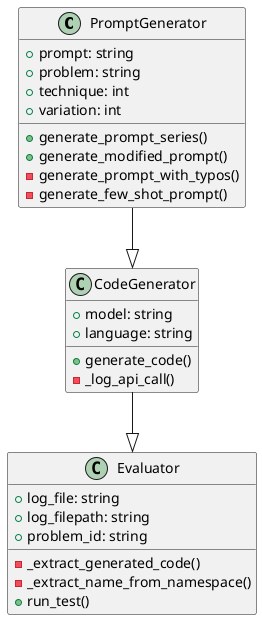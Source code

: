 @startuml
class PromptGenerator {
    + prompt: string
    + problem: string
    + technique: int
    + variation: int
    + generate_prompt_series()
    + generate_modified_prompt()
    - generate_prompt_with_typos()
    - generate_few_shot_prompt()
}

class CodeGenerator {
    + model: string
    + language: string
    + generate_code()
    - _log_api_call()
}

class Evaluator {
    + log_file: string
    + log_filepath: string
    + problem_id: string
    - _extract_generated_code()
    - _extract_name_from_namespace()
    + run_test()
}

PromptGenerator --|> CodeGenerator
CodeGenerator --|> Evaluator
@enduml
